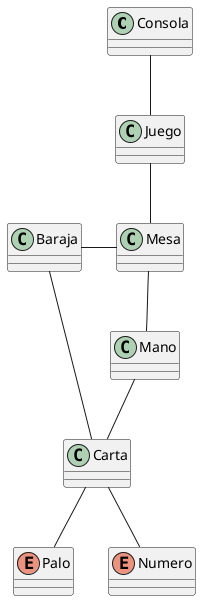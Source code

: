 @startuml
Consola -- Juego
Juego -- Mesa
Mesa -- Mano
Baraja -r- Mesa
Mano -- Carta
Carta -- Baraja
Carta -- Palo
Carta -- Numero
enum Palo
enum Numero
@enduml
